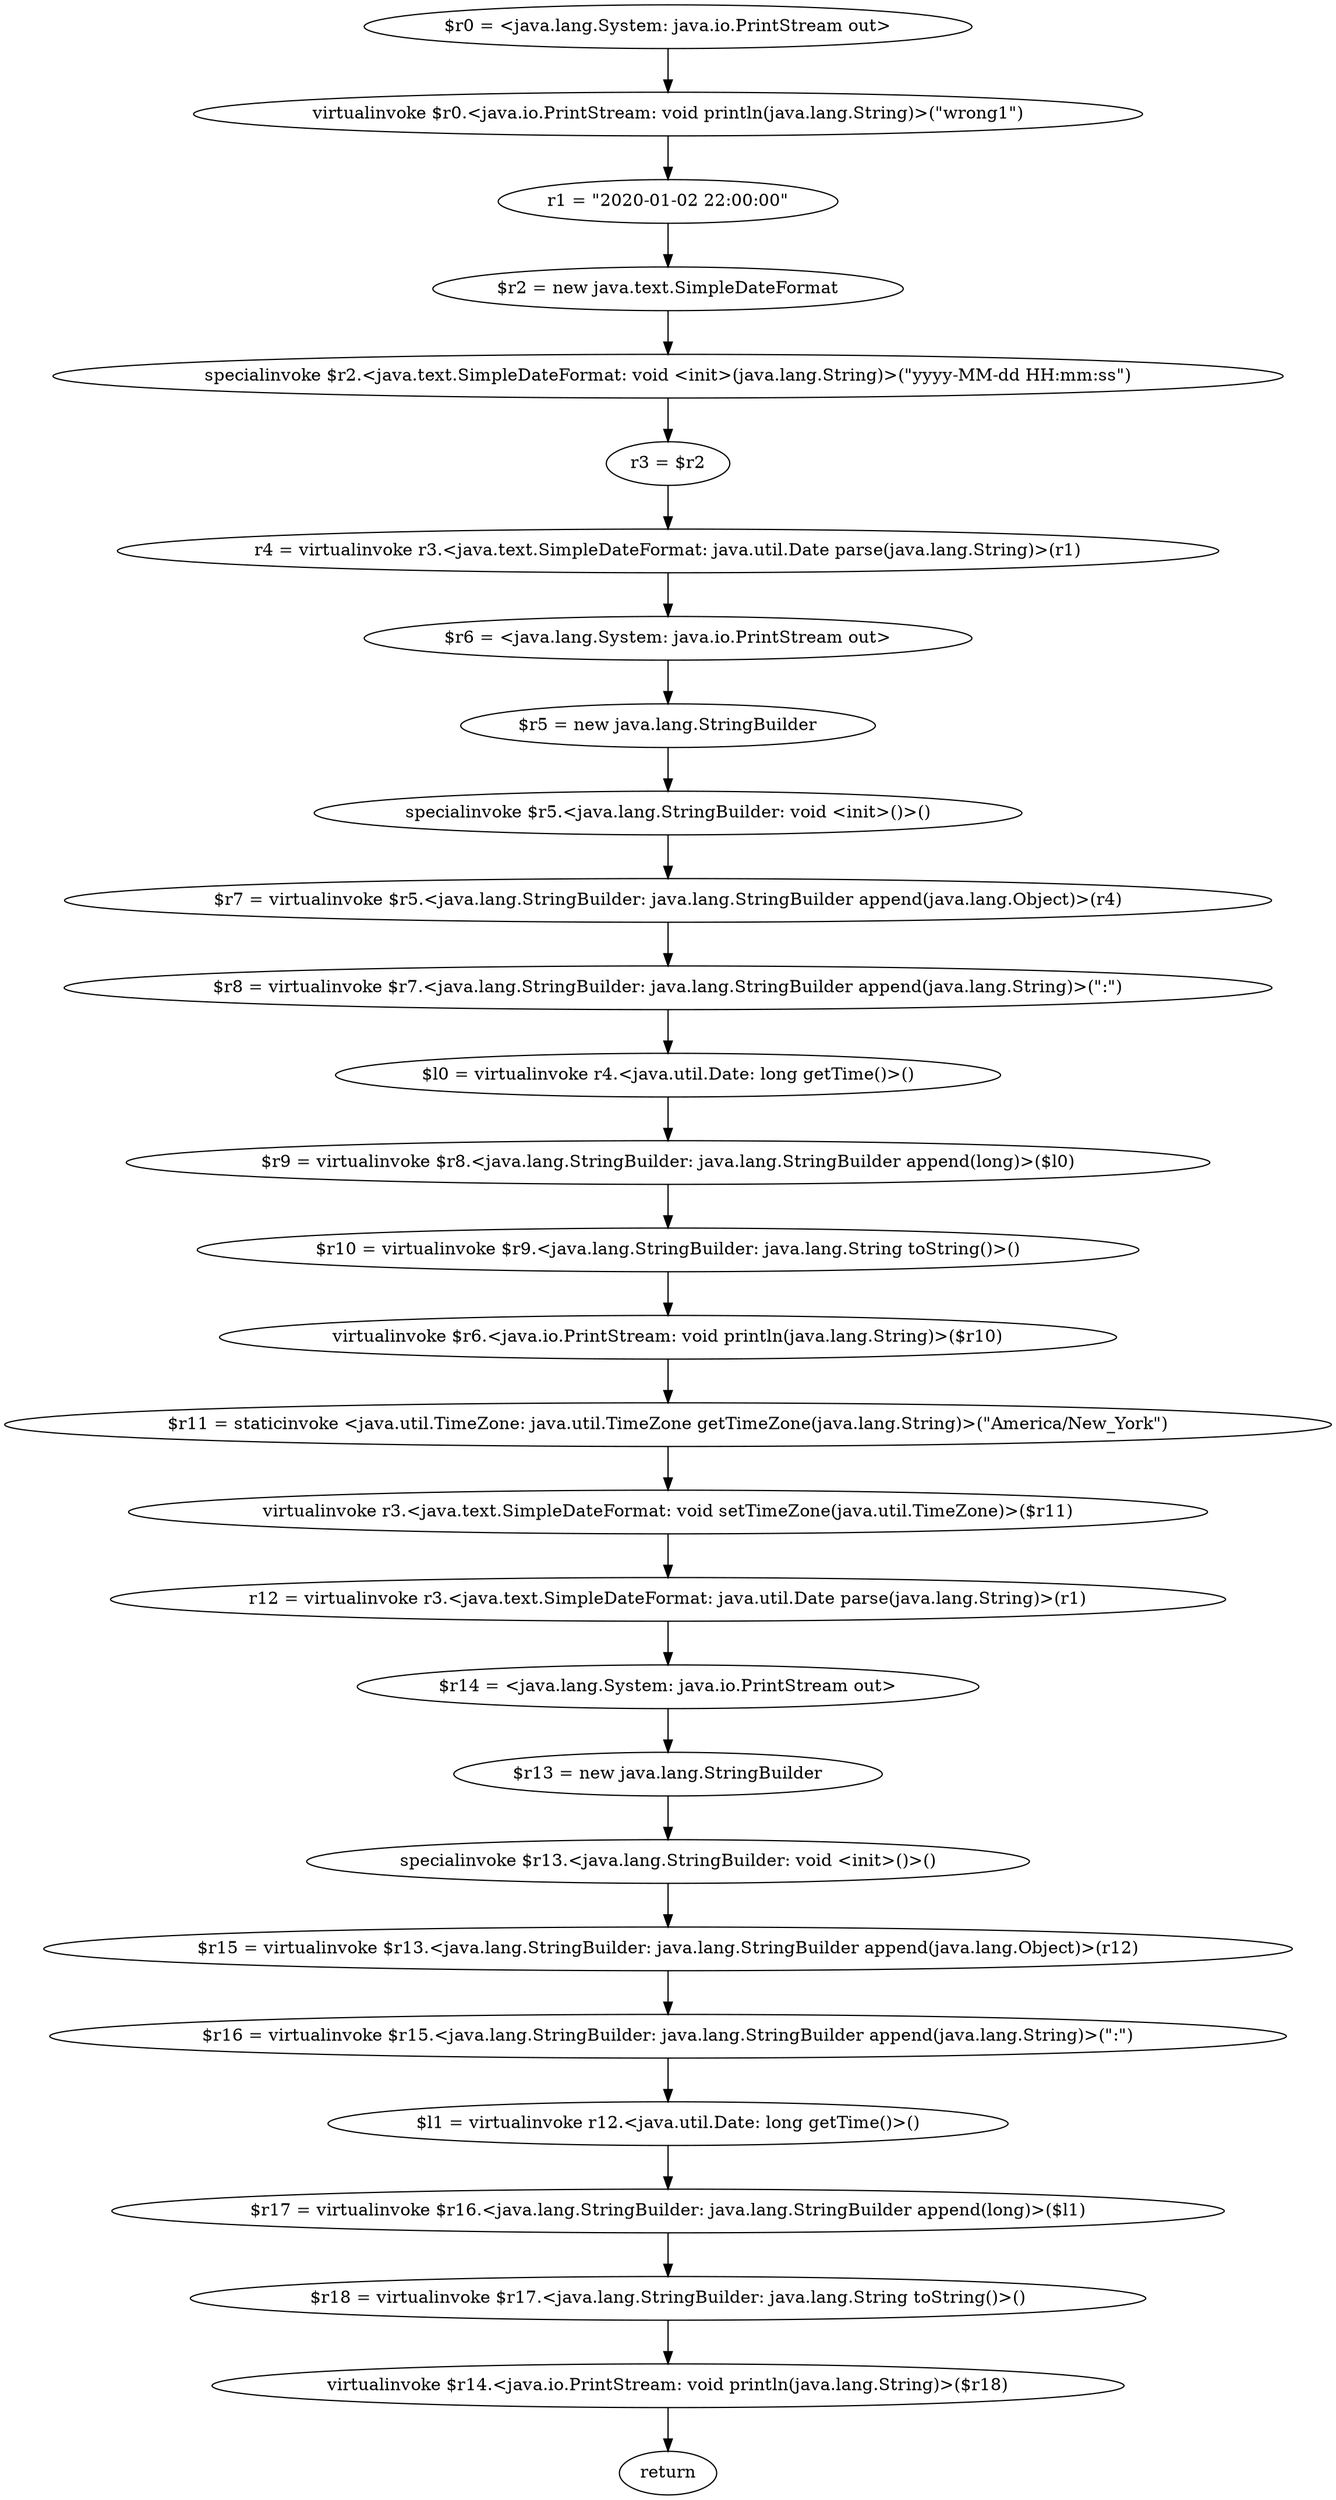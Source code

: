 digraph "unitGraph" {
    "$r0 = <java.lang.System: java.io.PrintStream out>"
    "virtualinvoke $r0.<java.io.PrintStream: void println(java.lang.String)>(\"wrong1\")"
    "r1 = \"2020-01-02 22:00:00\""
    "$r2 = new java.text.SimpleDateFormat"
    "specialinvoke $r2.<java.text.SimpleDateFormat: void <init>(java.lang.String)>(\"yyyy-MM-dd HH:mm:ss\")"
    "r3 = $r2"
    "r4 = virtualinvoke r3.<java.text.SimpleDateFormat: java.util.Date parse(java.lang.String)>(r1)"
    "$r6 = <java.lang.System: java.io.PrintStream out>"
    "$r5 = new java.lang.StringBuilder"
    "specialinvoke $r5.<java.lang.StringBuilder: void <init>()>()"
    "$r7 = virtualinvoke $r5.<java.lang.StringBuilder: java.lang.StringBuilder append(java.lang.Object)>(r4)"
    "$r8 = virtualinvoke $r7.<java.lang.StringBuilder: java.lang.StringBuilder append(java.lang.String)>(\":\")"
    "$l0 = virtualinvoke r4.<java.util.Date: long getTime()>()"
    "$r9 = virtualinvoke $r8.<java.lang.StringBuilder: java.lang.StringBuilder append(long)>($l0)"
    "$r10 = virtualinvoke $r9.<java.lang.StringBuilder: java.lang.String toString()>()"
    "virtualinvoke $r6.<java.io.PrintStream: void println(java.lang.String)>($r10)"
    "$r11 = staticinvoke <java.util.TimeZone: java.util.TimeZone getTimeZone(java.lang.String)>(\"America/New_York\")"
    "virtualinvoke r3.<java.text.SimpleDateFormat: void setTimeZone(java.util.TimeZone)>($r11)"
    "r12 = virtualinvoke r3.<java.text.SimpleDateFormat: java.util.Date parse(java.lang.String)>(r1)"
    "$r14 = <java.lang.System: java.io.PrintStream out>"
    "$r13 = new java.lang.StringBuilder"
    "specialinvoke $r13.<java.lang.StringBuilder: void <init>()>()"
    "$r15 = virtualinvoke $r13.<java.lang.StringBuilder: java.lang.StringBuilder append(java.lang.Object)>(r12)"
    "$r16 = virtualinvoke $r15.<java.lang.StringBuilder: java.lang.StringBuilder append(java.lang.String)>(\":\")"
    "$l1 = virtualinvoke r12.<java.util.Date: long getTime()>()"
    "$r17 = virtualinvoke $r16.<java.lang.StringBuilder: java.lang.StringBuilder append(long)>($l1)"
    "$r18 = virtualinvoke $r17.<java.lang.StringBuilder: java.lang.String toString()>()"
    "virtualinvoke $r14.<java.io.PrintStream: void println(java.lang.String)>($r18)"
    "return"
    "$r0 = <java.lang.System: java.io.PrintStream out>"->"virtualinvoke $r0.<java.io.PrintStream: void println(java.lang.String)>(\"wrong1\")";
    "virtualinvoke $r0.<java.io.PrintStream: void println(java.lang.String)>(\"wrong1\")"->"r1 = \"2020-01-02 22:00:00\"";
    "r1 = \"2020-01-02 22:00:00\""->"$r2 = new java.text.SimpleDateFormat";
    "$r2 = new java.text.SimpleDateFormat"->"specialinvoke $r2.<java.text.SimpleDateFormat: void <init>(java.lang.String)>(\"yyyy-MM-dd HH:mm:ss\")";
    "specialinvoke $r2.<java.text.SimpleDateFormat: void <init>(java.lang.String)>(\"yyyy-MM-dd HH:mm:ss\")"->"r3 = $r2";
    "r3 = $r2"->"r4 = virtualinvoke r3.<java.text.SimpleDateFormat: java.util.Date parse(java.lang.String)>(r1)";
    "r4 = virtualinvoke r3.<java.text.SimpleDateFormat: java.util.Date parse(java.lang.String)>(r1)"->"$r6 = <java.lang.System: java.io.PrintStream out>";
    "$r6 = <java.lang.System: java.io.PrintStream out>"->"$r5 = new java.lang.StringBuilder";
    "$r5 = new java.lang.StringBuilder"->"specialinvoke $r5.<java.lang.StringBuilder: void <init>()>()";
    "specialinvoke $r5.<java.lang.StringBuilder: void <init>()>()"->"$r7 = virtualinvoke $r5.<java.lang.StringBuilder: java.lang.StringBuilder append(java.lang.Object)>(r4)";
    "$r7 = virtualinvoke $r5.<java.lang.StringBuilder: java.lang.StringBuilder append(java.lang.Object)>(r4)"->"$r8 = virtualinvoke $r7.<java.lang.StringBuilder: java.lang.StringBuilder append(java.lang.String)>(\":\")";
    "$r8 = virtualinvoke $r7.<java.lang.StringBuilder: java.lang.StringBuilder append(java.lang.String)>(\":\")"->"$l0 = virtualinvoke r4.<java.util.Date: long getTime()>()";
    "$l0 = virtualinvoke r4.<java.util.Date: long getTime()>()"->"$r9 = virtualinvoke $r8.<java.lang.StringBuilder: java.lang.StringBuilder append(long)>($l0)";
    "$r9 = virtualinvoke $r8.<java.lang.StringBuilder: java.lang.StringBuilder append(long)>($l0)"->"$r10 = virtualinvoke $r9.<java.lang.StringBuilder: java.lang.String toString()>()";
    "$r10 = virtualinvoke $r9.<java.lang.StringBuilder: java.lang.String toString()>()"->"virtualinvoke $r6.<java.io.PrintStream: void println(java.lang.String)>($r10)";
    "virtualinvoke $r6.<java.io.PrintStream: void println(java.lang.String)>($r10)"->"$r11 = staticinvoke <java.util.TimeZone: java.util.TimeZone getTimeZone(java.lang.String)>(\"America/New_York\")";
    "$r11 = staticinvoke <java.util.TimeZone: java.util.TimeZone getTimeZone(java.lang.String)>(\"America/New_York\")"->"virtualinvoke r3.<java.text.SimpleDateFormat: void setTimeZone(java.util.TimeZone)>($r11)";
    "virtualinvoke r3.<java.text.SimpleDateFormat: void setTimeZone(java.util.TimeZone)>($r11)"->"r12 = virtualinvoke r3.<java.text.SimpleDateFormat: java.util.Date parse(java.lang.String)>(r1)";
    "r12 = virtualinvoke r3.<java.text.SimpleDateFormat: java.util.Date parse(java.lang.String)>(r1)"->"$r14 = <java.lang.System: java.io.PrintStream out>";
    "$r14 = <java.lang.System: java.io.PrintStream out>"->"$r13 = new java.lang.StringBuilder";
    "$r13 = new java.lang.StringBuilder"->"specialinvoke $r13.<java.lang.StringBuilder: void <init>()>()";
    "specialinvoke $r13.<java.lang.StringBuilder: void <init>()>()"->"$r15 = virtualinvoke $r13.<java.lang.StringBuilder: java.lang.StringBuilder append(java.lang.Object)>(r12)";
    "$r15 = virtualinvoke $r13.<java.lang.StringBuilder: java.lang.StringBuilder append(java.lang.Object)>(r12)"->"$r16 = virtualinvoke $r15.<java.lang.StringBuilder: java.lang.StringBuilder append(java.lang.String)>(\":\")";
    "$r16 = virtualinvoke $r15.<java.lang.StringBuilder: java.lang.StringBuilder append(java.lang.String)>(\":\")"->"$l1 = virtualinvoke r12.<java.util.Date: long getTime()>()";
    "$l1 = virtualinvoke r12.<java.util.Date: long getTime()>()"->"$r17 = virtualinvoke $r16.<java.lang.StringBuilder: java.lang.StringBuilder append(long)>($l1)";
    "$r17 = virtualinvoke $r16.<java.lang.StringBuilder: java.lang.StringBuilder append(long)>($l1)"->"$r18 = virtualinvoke $r17.<java.lang.StringBuilder: java.lang.String toString()>()";
    "$r18 = virtualinvoke $r17.<java.lang.StringBuilder: java.lang.String toString()>()"->"virtualinvoke $r14.<java.io.PrintStream: void println(java.lang.String)>($r18)";
    "virtualinvoke $r14.<java.io.PrintStream: void println(java.lang.String)>($r18)"->"return";
}

